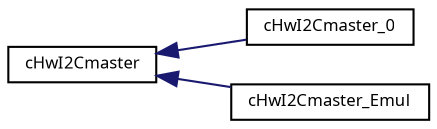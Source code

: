 digraph "Graphical Class Hierarchy"
{
  edge [fontname="Sans",fontsize="8",labelfontname="Sans",labelfontsize="8"];
  node [fontname="Sans",fontsize="8",shape=record];
  rankdir="LR";
  Node1 [label="cHwI2Cmaster",height=0.2,width=0.4,color="black", fillcolor="white", style="filled",URL="$classc_hw_i2_cmaster.html",tooltip="Abstract class supporting the I2C hardware in master mode. "];
  Node1 -> Node2 [dir="back",color="midnightblue",fontsize="8",style="solid",fontname="Sans"];
  Node2 [label="cHwI2Cmaster_0",height=0.2,width=0.4,color="black", fillcolor="white", style="filled",URL="$classc_hw_i2_cmaster__0.html",tooltip="Implementation of the I2C interface in master mode. "];
  Node1 -> Node3 [dir="back",color="midnightblue",fontsize="8",style="solid",fontname="Sans"];
  Node3 [label="cHwI2Cmaster_Emul",height=0.2,width=0.4,color="black", fillcolor="white", style="filled",URL="$classc_hw_i2_cmaster___emul.html",tooltip="Implementation of the I2C interface in master mode. "];
}
